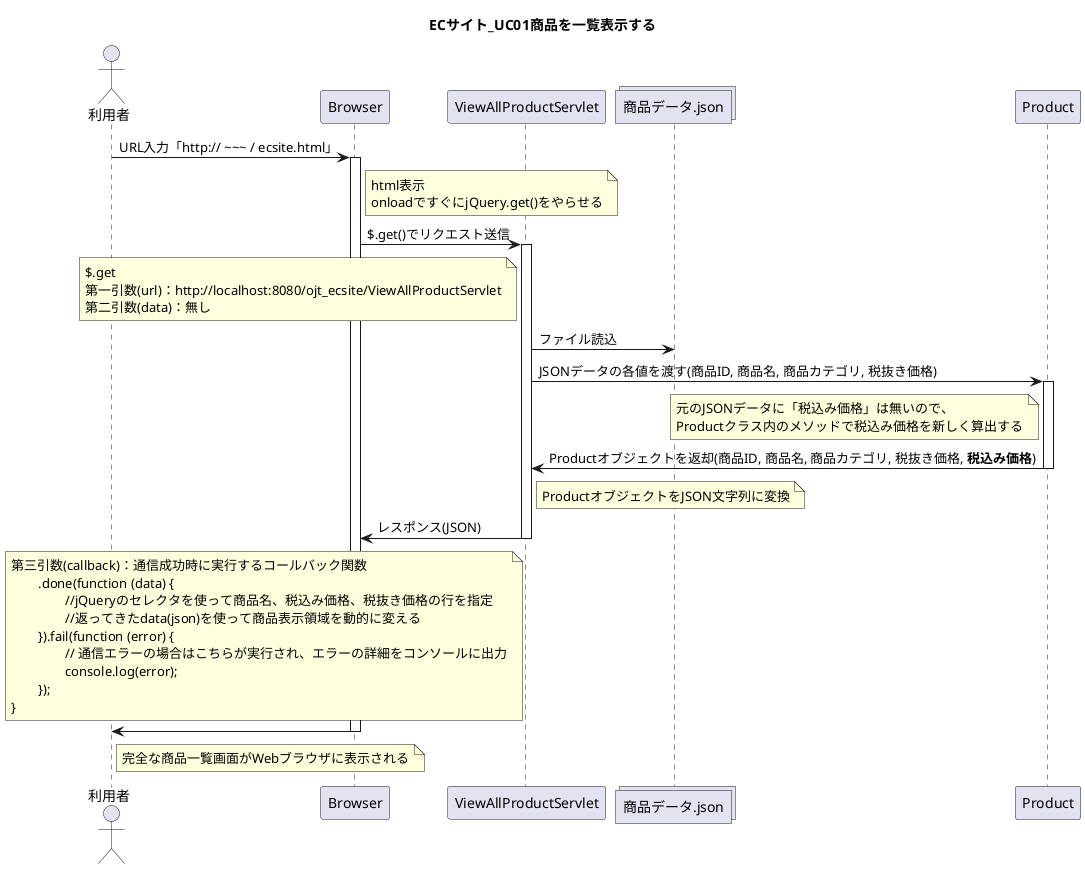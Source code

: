 @startuml
title ECサイト_UC01商品を一覧表示する

actor 利用者

利用者 -> Browser : URL入力「http:// ~~~ / ecsite.html」
activate Browser
note right of Browser
html表示
onloadですぐにjQuery.get()をやらせる
end note

Browser -> ViewAllProductServlet : $.get()でリクエスト送信
activate ViewAllProductServlet

note left of ViewAllProductServlet
$.get
第一引数(url)：http://localhost:8080/ojt_ecsite/ViewAllProductServlet
第二引数(data)：無し
end note

collections 商品データ.json
ViewAllProductServlet -> 商品データ.json : ファイル読込
ViewAllProductServlet -> Product : JSONデータの各値を渡す(商品ID, 商品名, 商品カテゴリ, 税抜き価格)
activate Product


note left of Product
元のJSONデータに「税込み価格」は無いので、
Productクラス内のメソッドで税込み価格を新しく算出する
end note
ViewAllProductServlet <- Product : Productオブジェクトを返却(商品ID, 商品名, 商品カテゴリ, 税抜き価格, **税込み価格**)

deactivate Product

note right of ViewAllProductServlet
ProductオブジェクトをJSON文字列に変換
end note
Browser <- ViewAllProductServlet : レスポンス(JSON)

note left of ViewAllProductServlet
第三引数(callback)：通信成功時に実行するコールバック関数
	.done(function (data) {
		//jQueryのセレクタを使って商品名、税込み価格、税抜き価格の行を指定
    		//返ってきたdata(json)を使って商品表示領域を動的に変える
	}).fail(function (error) {
		// 通信エラーの場合はこちらが実行され、エラーの詳細をコンソールに出力
		console.log(error);
	});
}
end note

deactivate ViewAllProductServlet

利用者 <- Browser
note right of 利用者
完全な商品一覧画面がWebブラウザに表示される
end note

deactivate Browser

@enduml